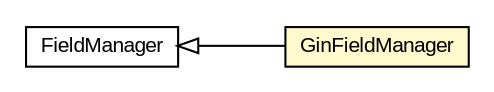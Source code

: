 #!/usr/local/bin/dot
#
# Class diagram 
# Generated by UMLGraph version R5_6-24-gf6e263 (http://www.umlgraph.org/)
#

digraph G {
	edge [fontname="arial",fontsize=10,labelfontname="arial",labelfontsize=10];
	node [fontname="arial",fontsize=10,shape=plaintext];
	nodesep=0.25;
	ranksep=0.5;
	rankdir=LR;
	// com.google.gwt.uibinder.rebind.GinFieldManager
	c272259 [label=<<table title="com.google.gwt.uibinder.rebind.GinFieldManager" border="0" cellborder="1" cellspacing="0" cellpadding="2" port="p" bgcolor="lemonChiffon" href="./GinFieldManager.html">
		<tr><td><table border="0" cellspacing="0" cellpadding="1">
<tr><td align="center" balign="center"> GinFieldManager </td></tr>
		</table></td></tr>
		</table>>, URL="./GinFieldManager.html", fontname="arial", fontcolor="black", fontsize=10.0];
	// com.google.gwt.uibinder.rebind.FieldManager
	c272261 [label=<<table title="com.google.gwt.uibinder.rebind.FieldManager" border="0" cellborder="1" cellspacing="0" cellpadding="2" port="p" href="./FieldManager.html">
		<tr><td><table border="0" cellspacing="0" cellpadding="1">
<tr><td align="center" balign="center"> FieldManager </td></tr>
		</table></td></tr>
		</table>>, URL="./FieldManager.html", fontname="arial", fontcolor="black", fontsize=10.0];
	//com.google.gwt.uibinder.rebind.GinFieldManager extends com.google.gwt.uibinder.rebind.FieldManager
	c272261:p -> c272259:p [dir=back,arrowtail=empty];
}

